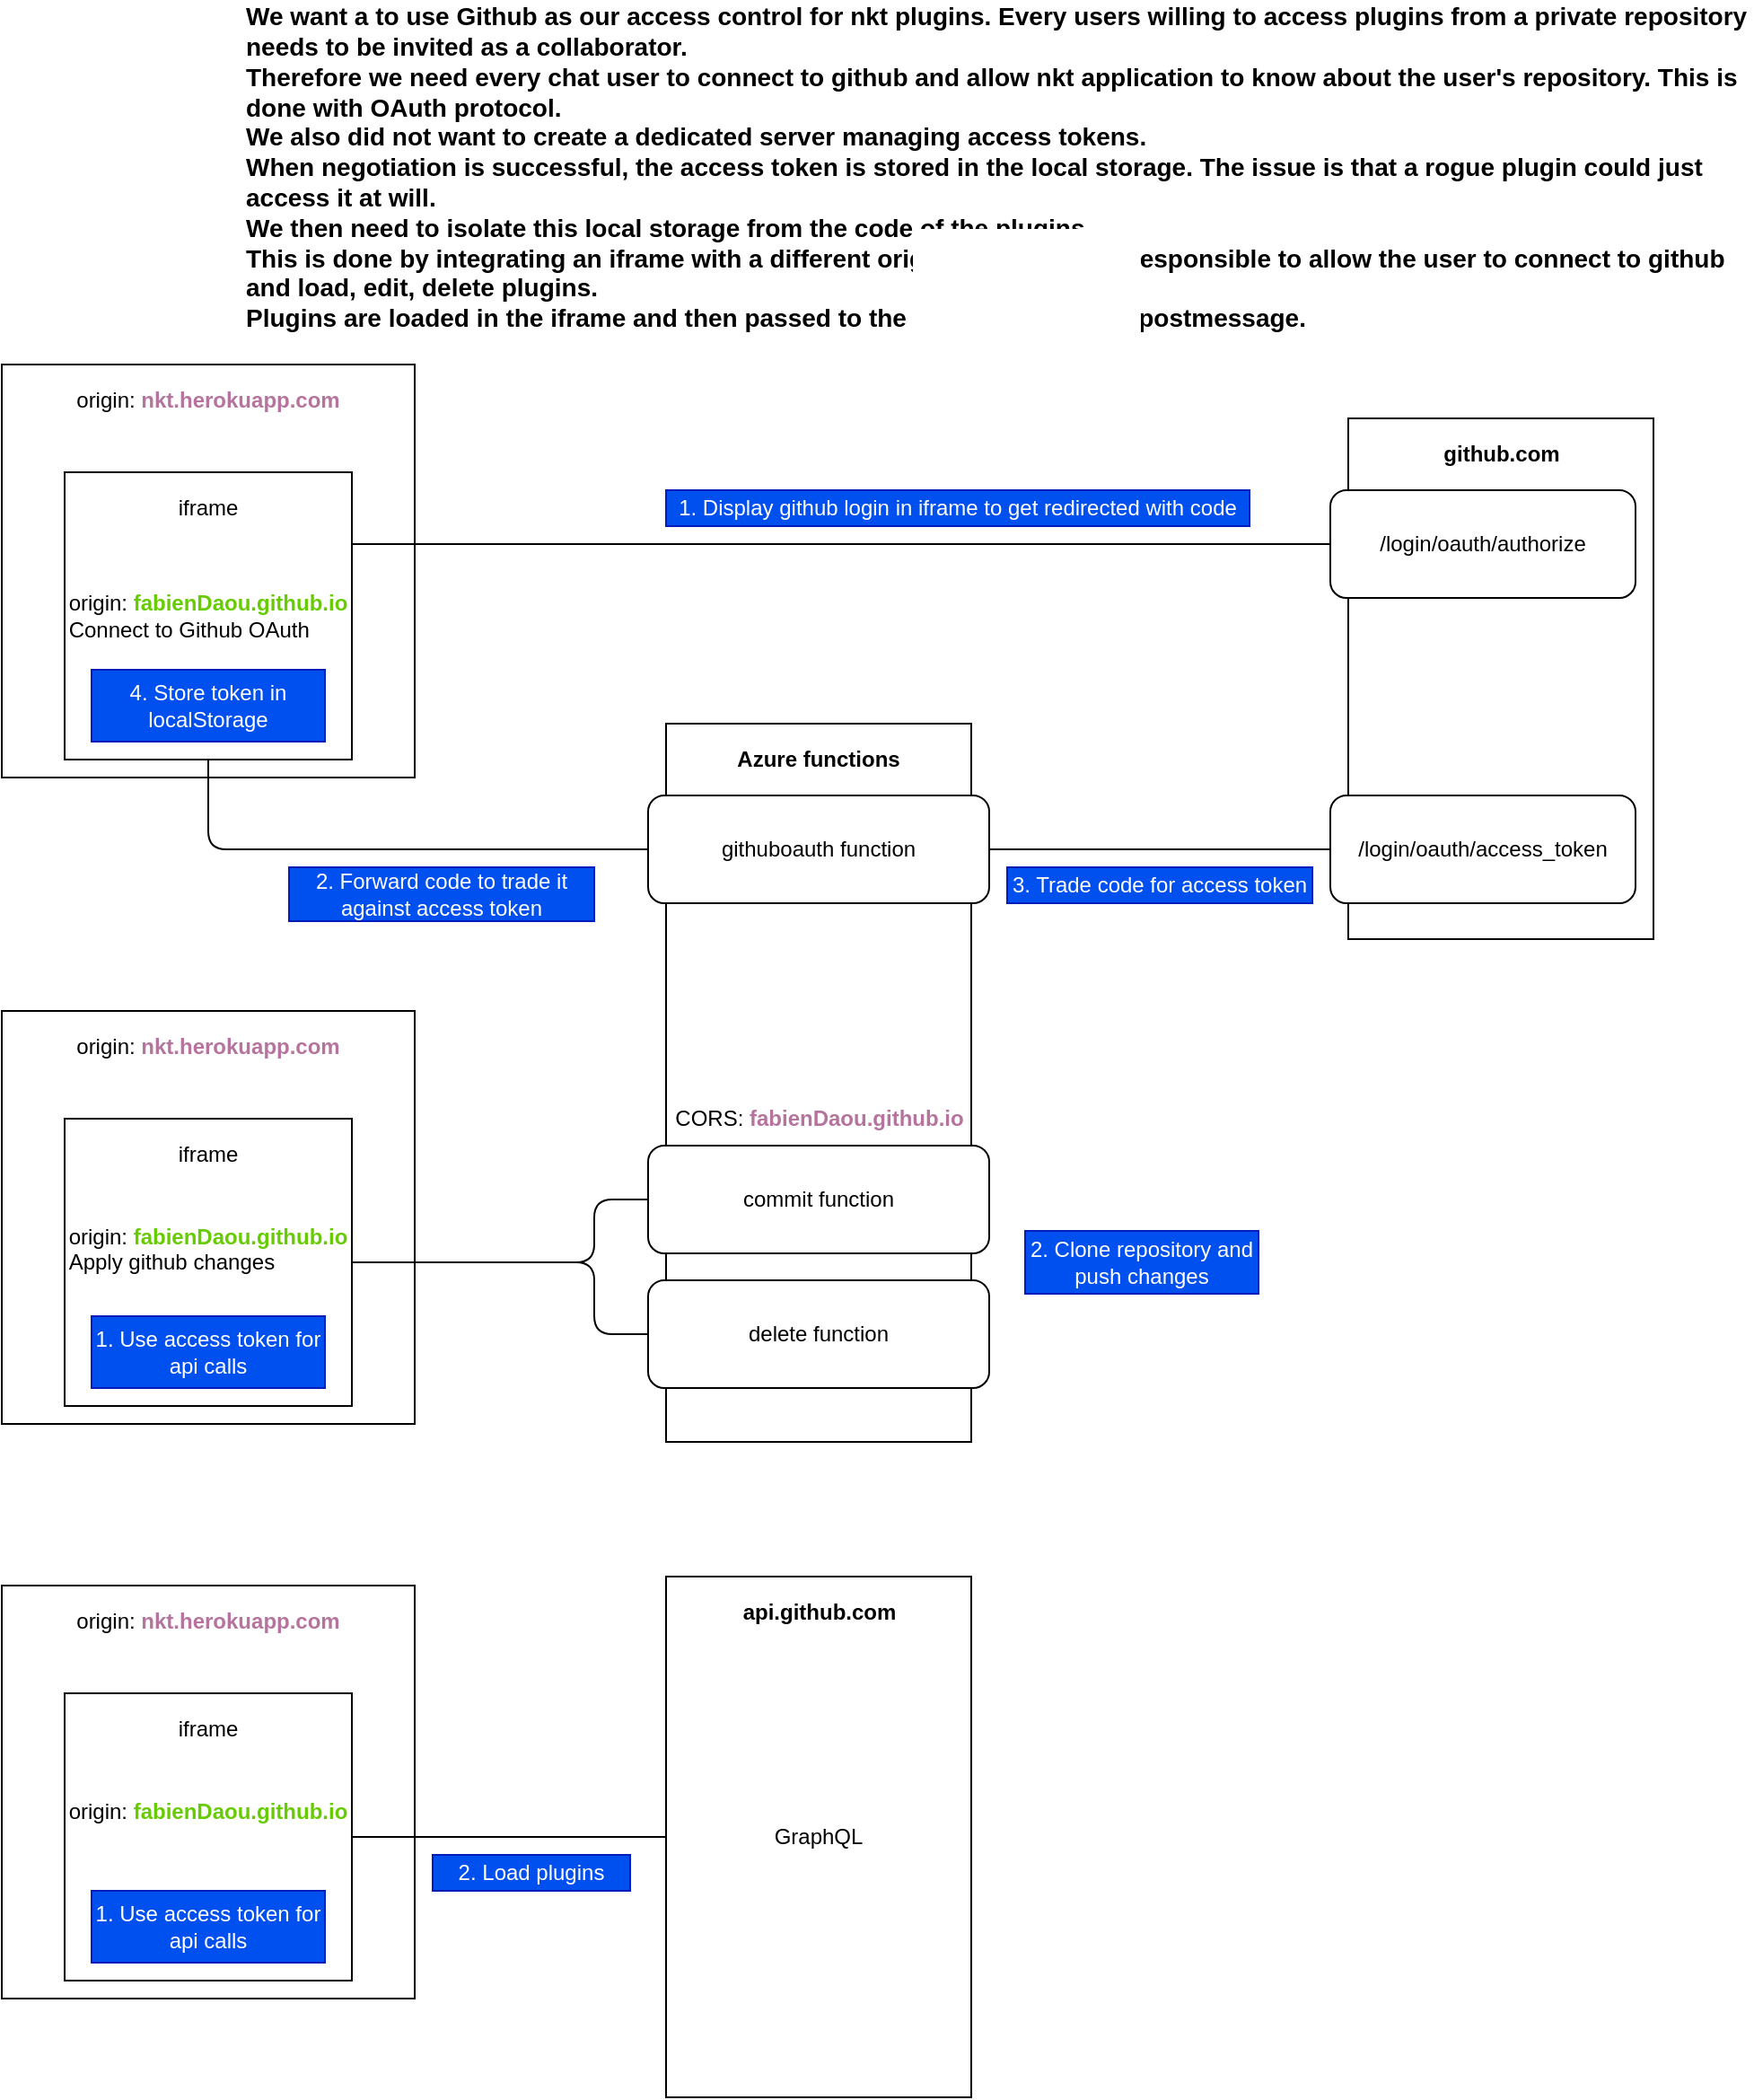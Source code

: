 <mxfile version="13.1.3">
    <diagram id="6hGFLwfOUW9BJ-s0fimq" name="Page-1">
        <mxGraphModel dx="1058" dy="1649" grid="1" gridSize="10" guides="1" tooltips="1" connect="1" arrows="1" fold="1" page="1" pageScale="1" pageWidth="827" pageHeight="1169" math="0" shadow="0">
            <root>
                <mxCell id="0"/>
                <mxCell id="1" parent="0"/>
                <mxCell id="2" value="" style="whiteSpace=wrap;html=1;aspect=fixed;" parent="1" vertex="1">
                    <mxGeometry x="10" y="90" width="230" height="230" as="geometry"/>
                </mxCell>
                <mxCell id="5" value="&lt;div style=&quot;text-align: left&quot;&gt;origin:&amp;nbsp;&lt;b&gt;&lt;font color=&quot;#66cc00&quot;&gt;fabienDaou.github.io&lt;/font&gt;&lt;/b&gt;&lt;/div&gt;&lt;div style=&quot;text-align: left&quot;&gt;&lt;span&gt;Connect to Github OAuth&lt;/span&gt;&lt;br&gt;&lt;/div&gt;" style="whiteSpace=wrap;html=1;aspect=fixed;" parent="1" vertex="1">
                    <mxGeometry x="45" y="150" width="160" height="160" as="geometry"/>
                </mxCell>
                <mxCell id="6" value="origin:&lt;b&gt;&amp;nbsp;&lt;/b&gt;&lt;b&gt;&lt;font color=&quot;#b5739d&quot;&gt;nkt.herokuapp.com&lt;/font&gt;&lt;/b&gt;" style="text;html=1;strokeColor=none;fillColor=none;align=center;verticalAlign=middle;whiteSpace=wrap;rounded=0;" parent="1" vertex="1">
                    <mxGeometry x="30" y="100" width="190" height="20" as="geometry"/>
                </mxCell>
                <mxCell id="8" value="iframe" style="text;html=1;strokeColor=none;fillColor=none;align=center;verticalAlign=middle;whiteSpace=wrap;rounded=0;" parent="1" vertex="1">
                    <mxGeometry x="105" y="160" width="40" height="20" as="geometry"/>
                </mxCell>
                <mxCell id="10" value="" style="rounded=0;whiteSpace=wrap;html=1;" parent="1" vertex="1">
                    <mxGeometry x="760" y="120" width="170" height="290" as="geometry"/>
                </mxCell>
                <mxCell id="11" value="&lt;b&gt;github.com&lt;/b&gt;" style="text;html=1;strokeColor=none;fillColor=none;align=center;verticalAlign=middle;whiteSpace=wrap;rounded=0;" parent="1" vertex="1">
                    <mxGeometry x="807.5" y="130" width="75" height="20" as="geometry"/>
                </mxCell>
                <mxCell id="12" value="/login/oauth/authorize" style="rounded=1;whiteSpace=wrap;html=1;" parent="1" vertex="1">
                    <mxGeometry x="750" y="160" width="170" height="60" as="geometry"/>
                </mxCell>
                <mxCell id="13" value="/login/oauth/access_token" style="rounded=1;whiteSpace=wrap;html=1;" parent="1" vertex="1">
                    <mxGeometry x="750" y="330" width="170" height="60" as="geometry"/>
                </mxCell>
                <mxCell id="14" value="" style="endArrow=none;html=1;exitX=1;exitY=0.25;exitDx=0;exitDy=0;entryX=0;entryY=0.5;entryDx=0;entryDy=0;startArrow=none;startFill=0;endFill=0;" parent="1" source="5" target="12" edge="1">
                    <mxGeometry width="50" height="50" relative="1" as="geometry">
                        <mxPoint x="380" y="300" as="sourcePoint"/>
                        <mxPoint x="430" y="250" as="targetPoint"/>
                    </mxGeometry>
                </mxCell>
                <mxCell id="15" value="" style="rounded=0;whiteSpace=wrap;html=1;" parent="1" vertex="1">
                    <mxGeometry x="380" y="290" width="170" height="400" as="geometry"/>
                </mxCell>
                <mxCell id="16" value="&lt;b&gt;Azure functions&lt;/b&gt;" style="text;html=1;strokeColor=none;fillColor=none;align=center;verticalAlign=middle;whiteSpace=wrap;rounded=0;" parent="1" vertex="1">
                    <mxGeometry x="405" y="300" width="120" height="20" as="geometry"/>
                </mxCell>
                <mxCell id="17" value="1. Display github login in iframe to get redirected with code" style="text;html=1;strokeColor=#001DBC;fillColor=#0050ef;align=center;verticalAlign=middle;whiteSpace=wrap;rounded=0;fontColor=#ffffff;" parent="1" vertex="1">
                    <mxGeometry x="380" y="160" width="325" height="20" as="geometry"/>
                </mxCell>
                <mxCell id="18" value="" style="endArrow=none;html=1;entryX=0.5;entryY=1;entryDx=0;entryDy=0;exitX=0;exitY=0.5;exitDx=0;exitDy=0;" parent="1" source="19" target="5" edge="1">
                    <mxGeometry width="50" height="50" relative="1" as="geometry">
                        <mxPoint x="380" y="330" as="sourcePoint"/>
                        <mxPoint x="430" y="280" as="targetPoint"/>
                        <Array as="points">
                            <mxPoint x="125" y="360"/>
                        </Array>
                    </mxGeometry>
                </mxCell>
                <mxCell id="19" value="githuboauth function" style="rounded=1;whiteSpace=wrap;html=1;" parent="1" vertex="1">
                    <mxGeometry x="370" y="330" width="190" height="60" as="geometry"/>
                </mxCell>
                <mxCell id="20" value="2. Forward code to trade it against access token" style="text;html=1;strokeColor=#001DBC;fillColor=#0050ef;align=center;verticalAlign=middle;whiteSpace=wrap;rounded=0;fontColor=#ffffff;" parent="1" vertex="1">
                    <mxGeometry x="170" y="370" width="170" height="30" as="geometry"/>
                </mxCell>
                <mxCell id="21" value="" style="endArrow=none;html=1;entryX=1;entryY=0.5;entryDx=0;entryDy=0;exitX=0;exitY=0.5;exitDx=0;exitDy=0;" parent="1" source="13" target="19" edge="1">
                    <mxGeometry width="50" height="50" relative="1" as="geometry">
                        <mxPoint x="380" y="330" as="sourcePoint"/>
                        <mxPoint x="430" y="280" as="targetPoint"/>
                        <Array as="points">
                            <mxPoint x="600" y="360"/>
                        </Array>
                    </mxGeometry>
                </mxCell>
                <mxCell id="22" value="3. Trade code for access token" style="text;html=1;strokeColor=#001DBC;fillColor=#0050ef;align=center;verticalAlign=middle;whiteSpace=wrap;rounded=0;fontColor=#ffffff;" parent="1" vertex="1">
                    <mxGeometry x="570" y="370" width="170" height="20" as="geometry"/>
                </mxCell>
                <mxCell id="25" value="4. Store token in localStorage" style="text;html=1;strokeColor=#001DBC;fillColor=#0050ef;align=center;verticalAlign=middle;whiteSpace=wrap;rounded=0;fontColor=#ffffff;" parent="1" vertex="1">
                    <mxGeometry x="60" y="260" width="130" height="40" as="geometry"/>
                </mxCell>
                <mxCell id="26" value="" style="whiteSpace=wrap;html=1;aspect=fixed;" parent="1" vertex="1">
                    <mxGeometry x="10" y="450" width="230" height="230" as="geometry"/>
                </mxCell>
                <mxCell id="27" value="&lt;div style=&quot;text-align: left&quot;&gt;&lt;/div&gt;&lt;div style=&quot;text-align: left&quot;&gt;origin:&amp;nbsp;&lt;b&gt;&lt;font color=&quot;#66cc00&quot;&gt;fabienDaou.github.io&lt;/font&gt;&lt;/b&gt;&lt;/div&gt;&lt;span&gt;&lt;div style=&quot;text-align: left&quot;&gt;Apply github changes&lt;/div&gt;&lt;/span&gt;&lt;div style=&quot;text-align: left&quot;&gt;&lt;br&gt;&lt;/div&gt;" style="whiteSpace=wrap;html=1;aspect=fixed;" parent="1" vertex="1">
                    <mxGeometry x="45" y="510" width="160" height="160" as="geometry"/>
                </mxCell>
                <mxCell id="28" value="origin: &lt;b&gt;&lt;font color=&quot;#b5739d&quot;&gt;nkt.herokuapp.com&lt;/font&gt;&lt;/b&gt;" style="text;html=1;strokeColor=none;fillColor=none;align=center;verticalAlign=middle;whiteSpace=wrap;rounded=0;" parent="1" vertex="1">
                    <mxGeometry x="30" y="460" width="190" height="20" as="geometry"/>
                </mxCell>
                <mxCell id="29" value="iframe" style="text;html=1;strokeColor=none;fillColor=none;align=center;verticalAlign=middle;whiteSpace=wrap;rounded=0;" parent="1" vertex="1">
                    <mxGeometry x="105" y="520" width="40" height="20" as="geometry"/>
                </mxCell>
                <mxCell id="30" value="1. Use access token for api calls" style="text;html=1;strokeColor=#001DBC;fillColor=#0050ef;align=center;verticalAlign=middle;whiteSpace=wrap;rounded=0;fontColor=#ffffff;" parent="1" vertex="1">
                    <mxGeometry x="60" y="620" width="130" height="40" as="geometry"/>
                </mxCell>
                <mxCell id="31" value="commit function" style="rounded=1;whiteSpace=wrap;html=1;" parent="1" vertex="1">
                    <mxGeometry x="370" y="525" width="190" height="60" as="geometry"/>
                </mxCell>
                <mxCell id="32" value="delete function" style="rounded=1;whiteSpace=wrap;html=1;" parent="1" vertex="1">
                    <mxGeometry x="370" y="600" width="190" height="60" as="geometry"/>
                </mxCell>
                <mxCell id="33" value="" style="endArrow=none;html=1;exitX=1;exitY=0.5;exitDx=0;exitDy=0;entryX=0;entryY=0.5;entryDx=0;entryDy=0;" parent="1" source="27" target="31" edge="1">
                    <mxGeometry width="50" height="50" relative="1" as="geometry">
                        <mxPoint x="380" y="590" as="sourcePoint"/>
                        <mxPoint x="330" y="600" as="targetPoint"/>
                        <Array as="points">
                            <mxPoint x="340" y="590"/>
                            <mxPoint x="340" y="555"/>
                        </Array>
                    </mxGeometry>
                </mxCell>
                <mxCell id="34" value="" style="endArrow=none;html=1;entryX=0;entryY=0.5;entryDx=0;entryDy=0;exitX=1;exitY=0.5;exitDx=0;exitDy=0;" parent="1" source="27" target="32" edge="1">
                    <mxGeometry width="50" height="50" relative="1" as="geometry">
                        <mxPoint x="220" y="600" as="sourcePoint"/>
                        <mxPoint x="430" y="540" as="targetPoint"/>
                        <Array as="points">
                            <mxPoint x="340" y="590"/>
                            <mxPoint x="340" y="630"/>
                        </Array>
                    </mxGeometry>
                </mxCell>
                <mxCell id="35" value="2. Clone repository and push changes" style="text;html=1;strokeColor=#001DBC;fillColor=#0050ef;align=center;verticalAlign=middle;whiteSpace=wrap;rounded=0;fontColor=#ffffff;" parent="1" vertex="1">
                    <mxGeometry x="580" y="572.5" width="130" height="35" as="geometry"/>
                </mxCell>
                <mxCell id="36" value="" style="whiteSpace=wrap;html=1;aspect=fixed;" parent="1" vertex="1">
                    <mxGeometry x="10" y="770" width="230" height="230" as="geometry"/>
                </mxCell>
                <mxCell id="37" value="&lt;div style=&quot;text-align: left&quot;&gt;origin:&amp;nbsp;&lt;b&gt;&lt;font color=&quot;#66cc00&quot;&gt;fabienDaou.github.io&lt;/font&gt;&lt;/b&gt;&lt;/div&gt;&lt;div style=&quot;text-align: left&quot;&gt;&lt;br&gt;&lt;/div&gt;&lt;div style=&quot;text-align: left&quot;&gt;&lt;br&gt;&lt;/div&gt;" style="whiteSpace=wrap;html=1;aspect=fixed;" parent="1" vertex="1">
                    <mxGeometry x="45" y="830" width="160" height="160" as="geometry"/>
                </mxCell>
                <mxCell id="38" value="origin:&amp;nbsp;&lt;b&gt;&lt;font color=&quot;#b5739d&quot;&gt;nkt.herokuapp.com&lt;/font&gt;&lt;/b&gt;" style="text;html=1;strokeColor=none;fillColor=none;align=center;verticalAlign=middle;whiteSpace=wrap;rounded=0;" parent="1" vertex="1">
                    <mxGeometry x="30" y="780" width="190" height="20" as="geometry"/>
                </mxCell>
                <mxCell id="39" value="iframe" style="text;html=1;strokeColor=none;fillColor=none;align=center;verticalAlign=middle;whiteSpace=wrap;rounded=0;" parent="1" vertex="1">
                    <mxGeometry x="105" y="840" width="40" height="20" as="geometry"/>
                </mxCell>
                <mxCell id="40" value="1. Use access token for api calls" style="text;html=1;strokeColor=#001DBC;fillColor=#0050ef;align=center;verticalAlign=middle;whiteSpace=wrap;rounded=0;fontColor=#ffffff;" parent="1" vertex="1">
                    <mxGeometry x="60" y="940" width="130" height="40" as="geometry"/>
                </mxCell>
                <mxCell id="41" value="CORS:&amp;nbsp;&lt;b style=&quot;text-align: left&quot;&gt;&lt;font color=&quot;#b5739d&quot;&gt;fabienDaou.github.io&lt;/font&gt;&lt;/b&gt;" style="text;html=1;strokeColor=none;fillColor=none;align=center;verticalAlign=middle;whiteSpace=wrap;rounded=0;" parent="1" vertex="1">
                    <mxGeometry x="373.75" y="500" width="182.5" height="20" as="geometry"/>
                </mxCell>
                <mxCell id="43" value="GraphQL" style="rounded=0;whiteSpace=wrap;html=1;" parent="1" vertex="1">
                    <mxGeometry x="380" y="765" width="170" height="290" as="geometry"/>
                </mxCell>
                <mxCell id="44" value="&lt;b&gt;api.github.com&lt;/b&gt;" style="text;html=1;strokeColor=none;fillColor=none;align=center;verticalAlign=middle;whiteSpace=wrap;rounded=0;" parent="1" vertex="1">
                    <mxGeometry x="427.5" y="775" width="75" height="20" as="geometry"/>
                </mxCell>
                <mxCell id="47" value="" style="endArrow=none;html=1;exitX=1;exitY=0.5;exitDx=0;exitDy=0;entryX=0;entryY=0.5;entryDx=0;entryDy=0;" parent="1" source="37" target="43" edge="1">
                    <mxGeometry width="50" height="50" relative="1" as="geometry">
                        <mxPoint x="470" y="790" as="sourcePoint"/>
                        <mxPoint x="520" y="740" as="targetPoint"/>
                    </mxGeometry>
                </mxCell>
                <mxCell id="48" value="&lt;div style=&quot;text-align: left ; font-size: 14px&quot;&gt;&lt;font style=&quot;font-size: 14px&quot;&gt;&lt;b&gt;We want a to use Github as our access control for nkt plugins. Every users willing to access plugins from a private repository needs to be invited as a collaborator.&lt;/b&gt;&lt;/font&gt;&lt;/div&gt;&lt;div style=&quot;text-align: left ; font-size: 14px&quot;&gt;&lt;span&gt;&lt;font style=&quot;font-size: 14px&quot;&gt;&lt;b&gt;Therefore we need every chat user to connect to github and allow nkt application to know about the user's repository. This is done with OAuth protocol.&lt;/b&gt;&lt;/font&gt;&lt;/span&gt;&lt;/div&gt;&lt;div style=&quot;text-align: left ; font-size: 14px&quot;&gt;&lt;span&gt;&lt;font style=&quot;font-size: 14px&quot;&gt;&lt;b&gt;We also did not want to create a dedicated server managing access tokens.&lt;/b&gt;&lt;/font&gt;&lt;/span&gt;&lt;/div&gt;&lt;div style=&quot;text-align: left ; font-size: 14px&quot;&gt;&lt;span&gt;&lt;font style=&quot;font-size: 14px&quot;&gt;&lt;b&gt;When negotiation is successful, the access token is stored in the local storage. The issue is that a rogue plugin could just access it at will.&lt;/b&gt;&lt;/font&gt;&lt;/span&gt;&lt;/div&gt;&lt;div style=&quot;text-align: left ; font-size: 14px&quot;&gt;&lt;span&gt;&lt;font style=&quot;font-size: 14px&quot;&gt;&lt;b&gt;We then need to isolate this local storage from the code of the plugins.&lt;/b&gt;&lt;/font&gt;&lt;/span&gt;&lt;/div&gt;&lt;div style=&quot;text-align: left ; font-size: 14px&quot;&gt;&lt;font style=&quot;font-size: 14px&quot;&gt;&lt;b&gt;This is done by integrating an iframe with a different origin. This iframe is responsible to allow the user to connect to github and load, edit, delete plugins.&lt;/b&gt;&lt;/font&gt;&lt;/div&gt;&lt;div style=&quot;text-align: left ; font-size: 14px&quot;&gt;&lt;font style=&quot;font-size: 14px&quot;&gt;&lt;b&gt;Plugins are loaded in the iframe and then passed to the parent window via postmessage.&lt;/b&gt;&lt;/font&gt;&lt;/div&gt;" style="text;html=1;strokeColor=none;fillColor=none;align=center;verticalAlign=middle;whiteSpace=wrap;rounded=0;" parent="1" vertex="1">
                    <mxGeometry x="145" y="-90" width="840" height="140" as="geometry"/>
                </mxCell>
                <mxCell id="49" value="2. Load plugins" style="text;html=1;strokeColor=#001DBC;fillColor=#0050ef;align=center;verticalAlign=middle;whiteSpace=wrap;rounded=0;fontColor=#ffffff;" parent="1" vertex="1">
                    <mxGeometry x="250" y="920" width="110" height="20" as="geometry"/>
                </mxCell>
            </root>
        </mxGraphModel>
    </diagram>
</mxfile>